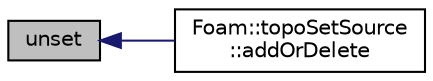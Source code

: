 digraph "unset"
{
  bgcolor="transparent";
  edge [fontname="Helvetica",fontsize="10",labelfontname="Helvetica",labelfontsize="10"];
  node [fontname="Helvetica",fontsize="10",shape=record];
  rankdir="LR";
  Node1 [label="unset",height=0.2,width=0.4,color="black", fillcolor="grey75", style="filled" fontcolor="black"];
  Node1 -> Node2 [dir="back",color="midnightblue",fontsize="10",style="solid",fontname="Helvetica"];
  Node2 [label="Foam::topoSetSource\l::addOrDelete",height=0.2,width=0.4,color="black",URL="$classFoam_1_1topoSetSource.html#aa699670fef71d7d5584b0c488a02d06c",tooltip="Add or delete labels from set. Add when &#39;add&#39; is true. "];
}
